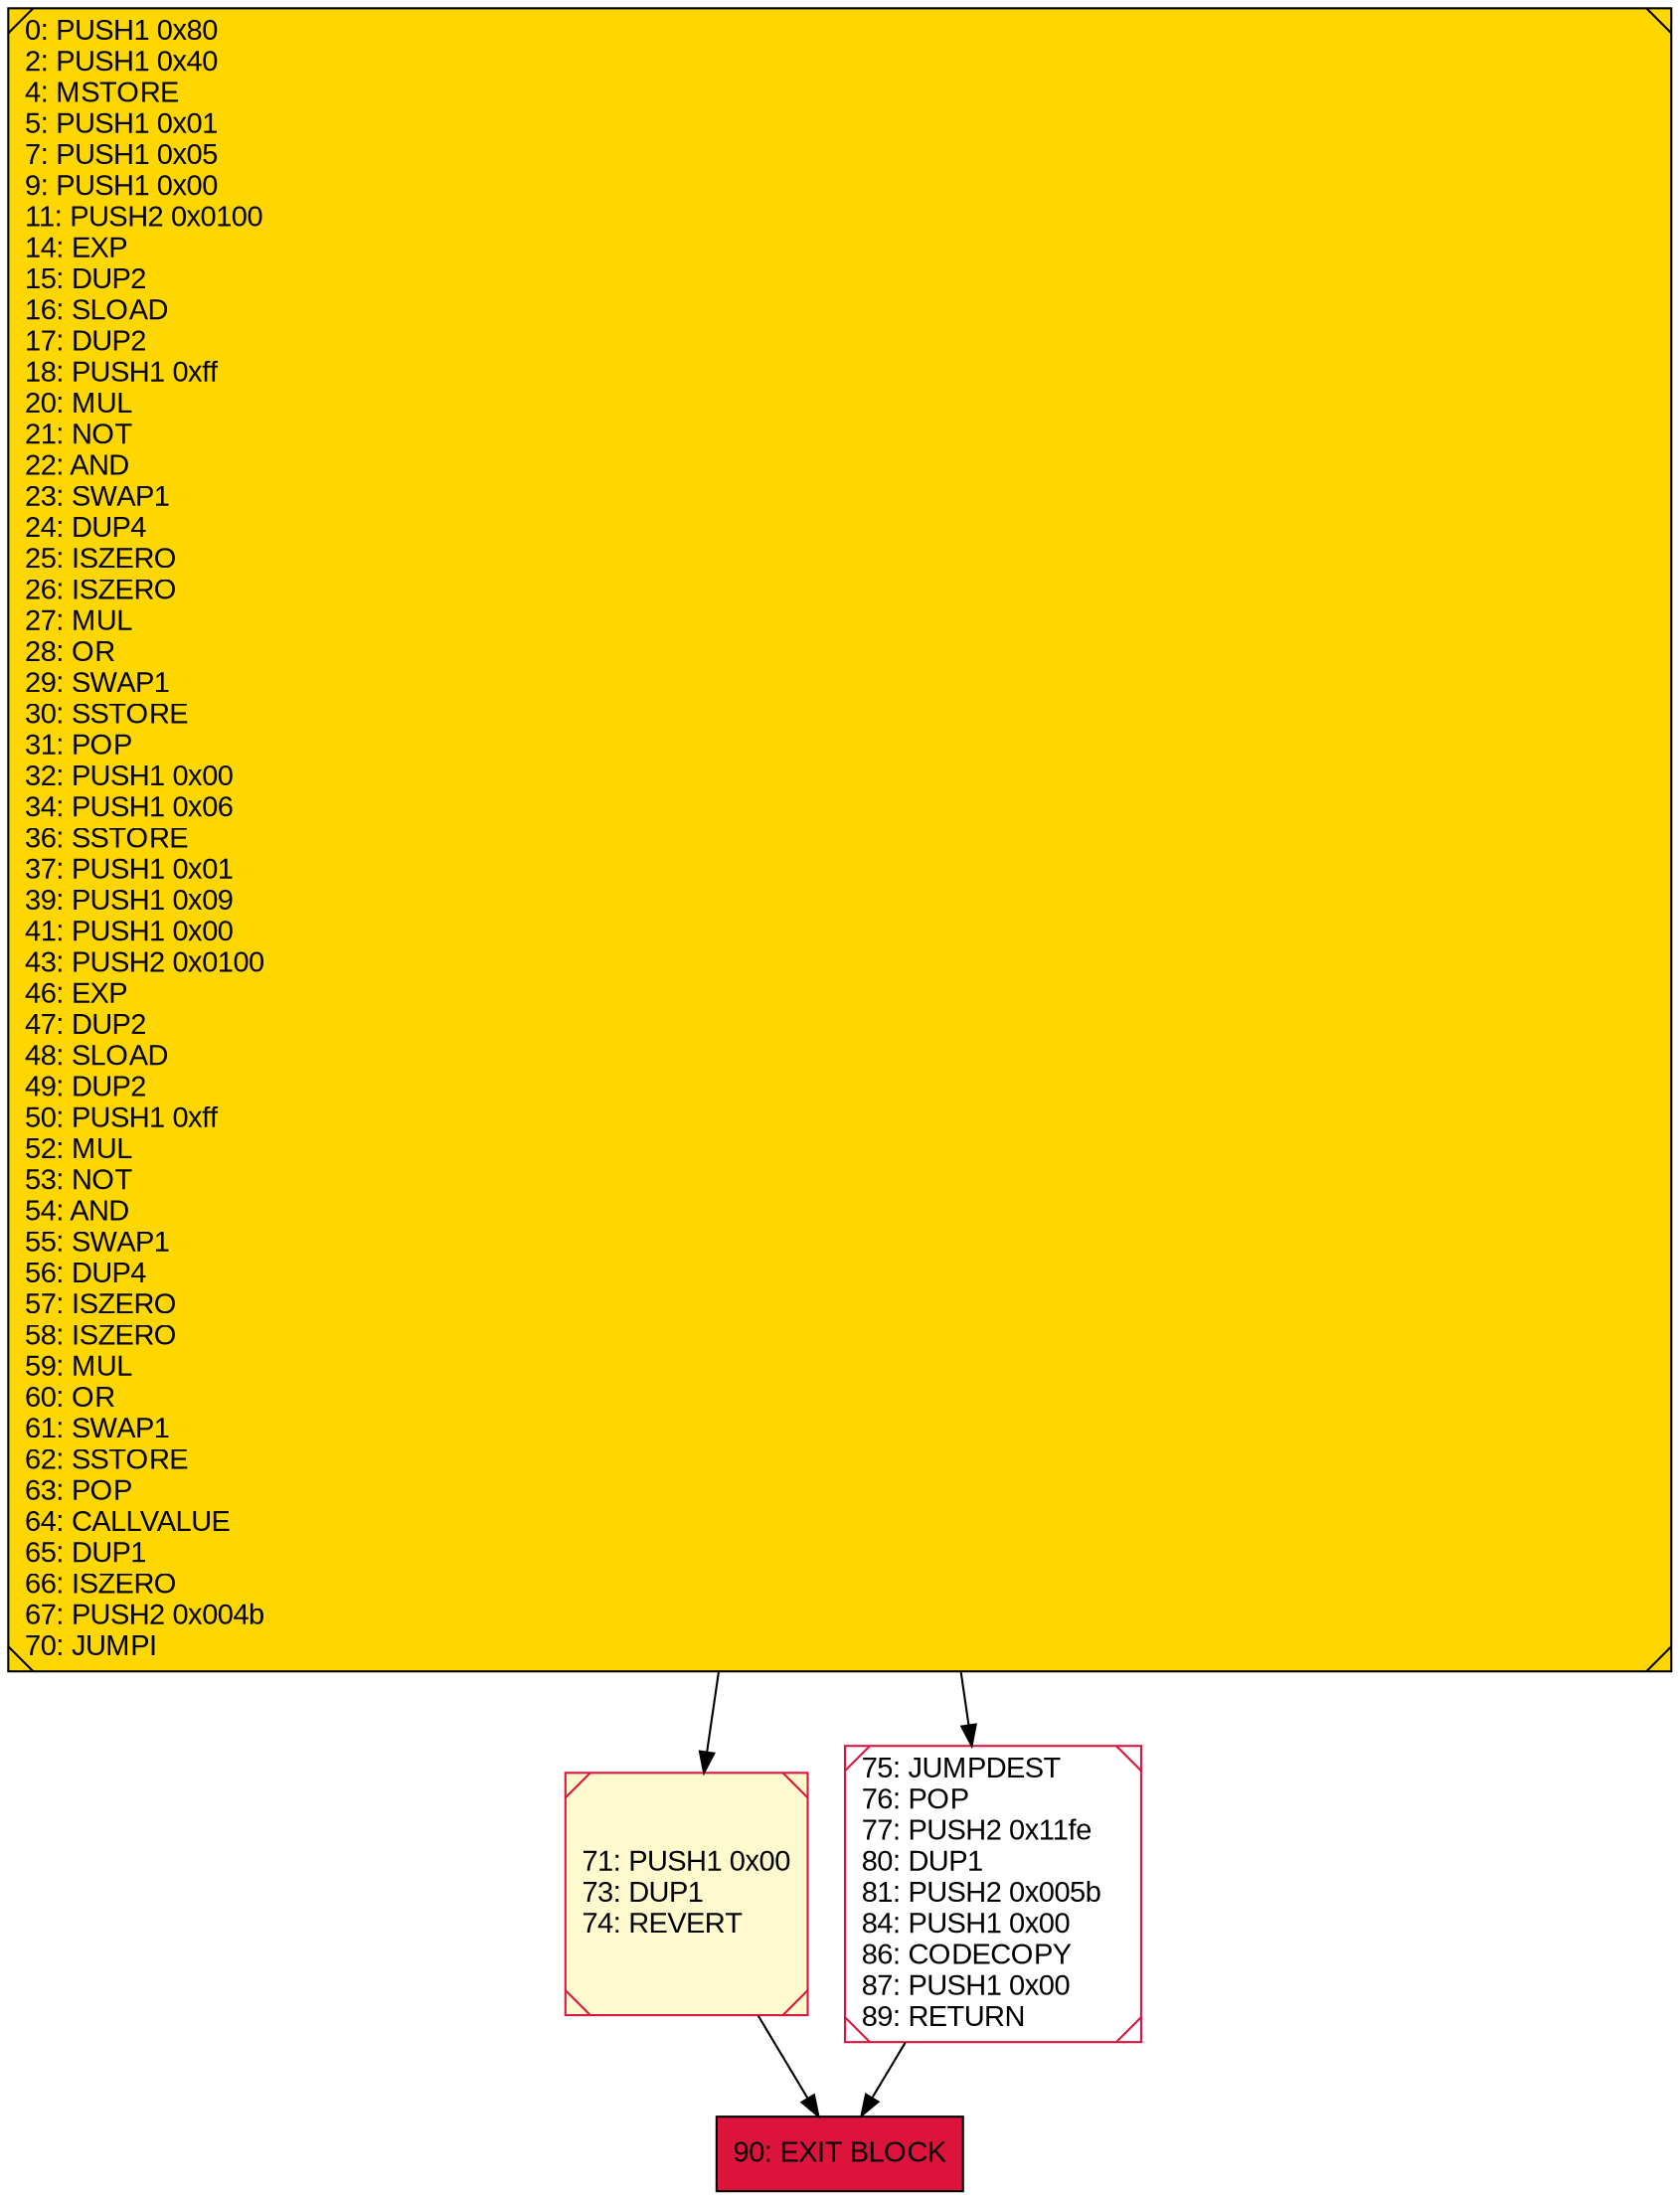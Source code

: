 digraph G {
bgcolor=transparent rankdir=UD;
node [shape=box style=filled color=black fillcolor=white fontname=arial fontcolor=black];
0 [label="0: PUSH1 0x80\l2: PUSH1 0x40\l4: MSTORE\l5: PUSH1 0x01\l7: PUSH1 0x05\l9: PUSH1 0x00\l11: PUSH2 0x0100\l14: EXP\l15: DUP2\l16: SLOAD\l17: DUP2\l18: PUSH1 0xff\l20: MUL\l21: NOT\l22: AND\l23: SWAP1\l24: DUP4\l25: ISZERO\l26: ISZERO\l27: MUL\l28: OR\l29: SWAP1\l30: SSTORE\l31: POP\l32: PUSH1 0x00\l34: PUSH1 0x06\l36: SSTORE\l37: PUSH1 0x01\l39: PUSH1 0x09\l41: PUSH1 0x00\l43: PUSH2 0x0100\l46: EXP\l47: DUP2\l48: SLOAD\l49: DUP2\l50: PUSH1 0xff\l52: MUL\l53: NOT\l54: AND\l55: SWAP1\l56: DUP4\l57: ISZERO\l58: ISZERO\l59: MUL\l60: OR\l61: SWAP1\l62: SSTORE\l63: POP\l64: CALLVALUE\l65: DUP1\l66: ISZERO\l67: PUSH2 0x004b\l70: JUMPI\l" fillcolor=lemonchiffon shape=Msquare fillcolor=gold ];
71 [label="71: PUSH1 0x00\l73: DUP1\l74: REVERT\l" fillcolor=lemonchiffon shape=Msquare color=crimson ];
75 [label="75: JUMPDEST\l76: POP\l77: PUSH2 0x11fe\l80: DUP1\l81: PUSH2 0x005b\l84: PUSH1 0x00\l86: CODECOPY\l87: PUSH1 0x00\l89: RETURN\l" shape=Msquare color=crimson ];
90 [label="90: EXIT BLOCK\l" fillcolor=crimson ];
75 -> 90;
0 -> 71;
0 -> 75;
71 -> 90;
}